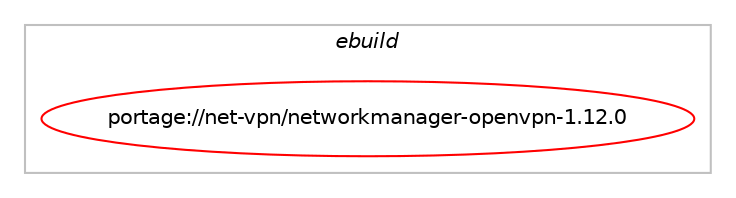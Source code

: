 digraph prolog {

# *************
# Graph options
# *************

newrank=true;
concentrate=true;
compound=true;
graph [rankdir=LR,fontname=Helvetica,fontsize=10,ranksep=1.5];#, ranksep=2.5, nodesep=0.2];
edge  [arrowhead=vee];
node  [fontname=Helvetica,fontsize=10];

# **********
# The ebuild
# **********

subgraph cluster_leftcol {
color=gray;
label=<<i>ebuild</i>>;
id [label="portage://net-vpn/networkmanager-openvpn-1.12.0", color=red, width=4, href="../net-vpn/networkmanager-openvpn-1.12.0.svg"];
}

# ****************
# The dependencies
# ****************

subgraph cluster_midcol {
color=gray;
label=<<i>dependencies</i>>;
subgraph cluster_compile {
fillcolor="#eeeeee";
style=filled;
label=<<i>compile</i>>;
# *** BEGIN UNKNOWN DEPENDENCY TYPE (TODO) ***
# id -> equal(use_conditional_group(positive,gtk,portage://net-vpn/networkmanager-openvpn-1.12.0,[package_dependency(portage://net-vpn/networkmanager-openvpn-1.12.0,install,no,app-crypt,libsecret,greaterequal,[0.18,,,0.18],[],[]),package_dependency(portage://net-vpn/networkmanager-openvpn-1.12.0,install,no,net-libs,libnma,greaterequal,[1.8.0,,,1.8.0],[],[]),package_dependency(portage://net-vpn/networkmanager-openvpn-1.12.0,install,no,x11-libs,gtk+,greaterequal,[3.4,,,3.4],[slot(3)],[]),package_dependency(portage://net-vpn/networkmanager-openvpn-1.12.0,install,no,gui-libs,gtk,greaterequal,[4.0,,,4.0],[slot(4)],[]),package_dependency(portage://net-vpn/networkmanager-openvpn-1.12.0,install,no,net-libs,libnma,greaterequal,[1.8.36,,,1.8.36],[],[])]))
# *** END UNKNOWN DEPENDENCY TYPE (TODO) ***

# *** BEGIN UNKNOWN DEPENDENCY TYPE (TODO) ***
# id -> equal(package_dependency(portage://net-vpn/networkmanager-openvpn-1.12.0,install,no,dev-libs,glib,greaterequal,[2.34,,,2.34],[slot(2)],[]))
# *** END UNKNOWN DEPENDENCY TYPE (TODO) ***

# *** BEGIN UNKNOWN DEPENDENCY TYPE (TODO) ***
# id -> equal(package_dependency(portage://net-vpn/networkmanager-openvpn-1.12.0,install,no,net-misc,networkmanager,greaterequal,[1.45.11,,,1.45.11],[],[]))
# *** END UNKNOWN DEPENDENCY TYPE (TODO) ***

# *** BEGIN UNKNOWN DEPENDENCY TYPE (TODO) ***
# id -> equal(package_dependency(portage://net-vpn/networkmanager-openvpn-1.12.0,install,no,net-vpn,openvpn,greaterequal,[2.1,,,2.1],[],[]))
# *** END UNKNOWN DEPENDENCY TYPE (TODO) ***

}
subgraph cluster_compileandrun {
fillcolor="#eeeeee";
style=filled;
label=<<i>compile and run</i>>;
}
subgraph cluster_run {
fillcolor="#eeeeee";
style=filled;
label=<<i>run</i>>;
# *** BEGIN UNKNOWN DEPENDENCY TYPE (TODO) ***
# id -> equal(use_conditional_group(positive,gtk,portage://net-vpn/networkmanager-openvpn-1.12.0,[package_dependency(portage://net-vpn/networkmanager-openvpn-1.12.0,run,no,app-crypt,libsecret,greaterequal,[0.18,,,0.18],[],[]),package_dependency(portage://net-vpn/networkmanager-openvpn-1.12.0,run,no,net-libs,libnma,greaterequal,[1.8.0,,,1.8.0],[],[]),package_dependency(portage://net-vpn/networkmanager-openvpn-1.12.0,run,no,x11-libs,gtk+,greaterequal,[3.4,,,3.4],[slot(3)],[]),package_dependency(portage://net-vpn/networkmanager-openvpn-1.12.0,run,no,gui-libs,gtk,greaterequal,[4.0,,,4.0],[slot(4)],[]),package_dependency(portage://net-vpn/networkmanager-openvpn-1.12.0,run,no,net-libs,libnma,greaterequal,[1.8.36,,,1.8.36],[],[])]))
# *** END UNKNOWN DEPENDENCY TYPE (TODO) ***

# *** BEGIN UNKNOWN DEPENDENCY TYPE (TODO) ***
# id -> equal(package_dependency(portage://net-vpn/networkmanager-openvpn-1.12.0,run,no,acct-group,nm-openvpn,none,[,,],[],[]))
# *** END UNKNOWN DEPENDENCY TYPE (TODO) ***

# *** BEGIN UNKNOWN DEPENDENCY TYPE (TODO) ***
# id -> equal(package_dependency(portage://net-vpn/networkmanager-openvpn-1.12.0,run,no,acct-user,nm-openvpn,none,[,,],[],[]))
# *** END UNKNOWN DEPENDENCY TYPE (TODO) ***

# *** BEGIN UNKNOWN DEPENDENCY TYPE (TODO) ***
# id -> equal(package_dependency(portage://net-vpn/networkmanager-openvpn-1.12.0,run,no,dev-libs,glib,greaterequal,[2.34,,,2.34],[slot(2)],[]))
# *** END UNKNOWN DEPENDENCY TYPE (TODO) ***

# *** BEGIN UNKNOWN DEPENDENCY TYPE (TODO) ***
# id -> equal(package_dependency(portage://net-vpn/networkmanager-openvpn-1.12.0,run,no,net-misc,networkmanager,greaterequal,[1.45.11,,,1.45.11],[],[]))
# *** END UNKNOWN DEPENDENCY TYPE (TODO) ***

# *** BEGIN UNKNOWN DEPENDENCY TYPE (TODO) ***
# id -> equal(package_dependency(portage://net-vpn/networkmanager-openvpn-1.12.0,run,no,net-vpn,openvpn,greaterequal,[2.1,,,2.1],[],[]))
# *** END UNKNOWN DEPENDENCY TYPE (TODO) ***

}
}

# **************
# The candidates
# **************

subgraph cluster_choices {
rank=same;
color=gray;
label=<<i>candidates</i>>;

}

}
